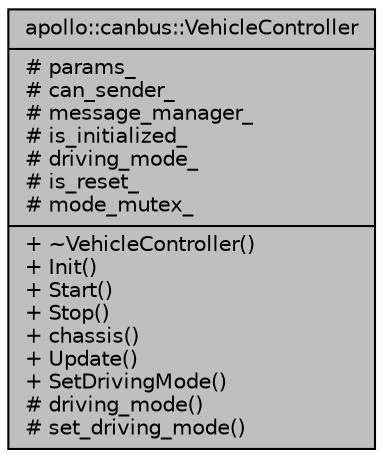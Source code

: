 digraph "apollo::canbus::VehicleController"
{
  edge [fontname="Helvetica",fontsize="10",labelfontname="Helvetica",labelfontsize="10"];
  node [fontname="Helvetica",fontsize="10",shape=record];
  Node2 [label="{apollo::canbus::VehicleController\n|# params_\l# can_sender_\l# message_manager_\l# is_initialized_\l# driving_mode_\l# is_reset_\l# mode_mutex_\l|+ ~VehicleController()\l+ Init()\l+ Start()\l+ Stop()\l+ chassis()\l+ Update()\l+ SetDrivingMode()\l# driving_mode()\l# set_driving_mode()\l}",height=0.2,width=0.4,color="black", fillcolor="grey75", style="filled", fontcolor="black"];
}

